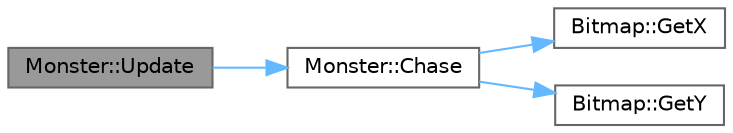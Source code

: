 digraph "Monster::Update"
{
 // LATEX_PDF_SIZE
  bgcolor="transparent";
  edge [fontname=Helvetica,fontsize=10,labelfontname=Helvetica,labelfontsize=10];
  node [fontname=Helvetica,fontsize=10,shape=box,height=0.2,width=0.4];
  rankdir="LR";
  Node1 [label="Monster::Update",height=0.2,width=0.4,color="gray40", fillcolor="grey60", style="filled", fontcolor="black",tooltip="Updates this instance."];
  Node1 -> Node2 [color="steelblue1",style="solid"];
  Node2 [label="Monster::Chase",height=0.2,width=0.4,color="grey40", fillcolor="white", style="filled",URL="$class_monster.html#a460c74794d4f04977ebf39d912ab3ff3",tooltip="Chases this instance."];
  Node2 -> Node3 [color="steelblue1",style="solid"];
  Node3 [label="Bitmap::GetX",height=0.2,width=0.4,color="grey40", fillcolor="white", style="filled",URL="$class_bitmap.html#a8dcb2592cf1a834c0c4864d03597eb0f",tooltip=" "];
  Node2 -> Node4 [color="steelblue1",style="solid"];
  Node4 [label="Bitmap::GetY",height=0.2,width=0.4,color="grey40", fillcolor="white", style="filled",URL="$class_bitmap.html#ab7481fba70b483315b9bcee6007c0e7d",tooltip=" "];
}
